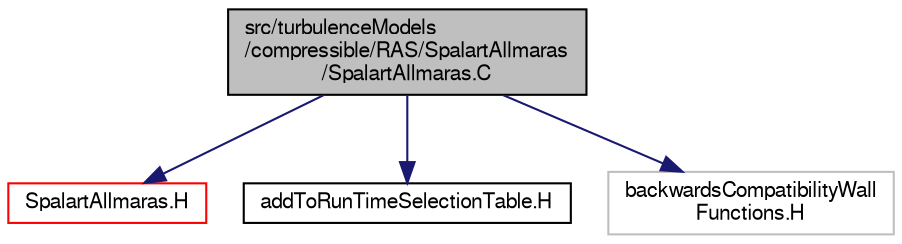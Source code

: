 digraph "src/turbulenceModels/compressible/RAS/SpalartAllmaras/SpalartAllmaras.C"
{
  bgcolor="transparent";
  edge [fontname="FreeSans",fontsize="10",labelfontname="FreeSans",labelfontsize="10"];
  node [fontname="FreeSans",fontsize="10",shape=record];
  Node0 [label="src/turbulenceModels\l/compressible/RAS/SpalartAllmaras\l/SpalartAllmaras.C",height=0.2,width=0.4,color="black", fillcolor="grey75", style="filled", fontcolor="black"];
  Node0 -> Node1 [color="midnightblue",fontsize="10",style="solid",fontname="FreeSans"];
  Node1 [label="SpalartAllmaras.H",height=0.2,width=0.4,color="red",URL="$a39890.html"];
  Node0 -> Node304 [color="midnightblue",fontsize="10",style="solid",fontname="FreeSans"];
  Node304 [label="addToRunTimeSelectionTable.H",height=0.2,width=0.4,color="black",URL="$a09263.html",tooltip="Macros for easy insertion into run-time selection tables. "];
  Node0 -> Node305 [color="midnightblue",fontsize="10",style="solid",fontname="FreeSans"];
  Node305 [label="backwardsCompatibilityWall\lFunctions.H",height=0.2,width=0.4,color="grey75"];
}
